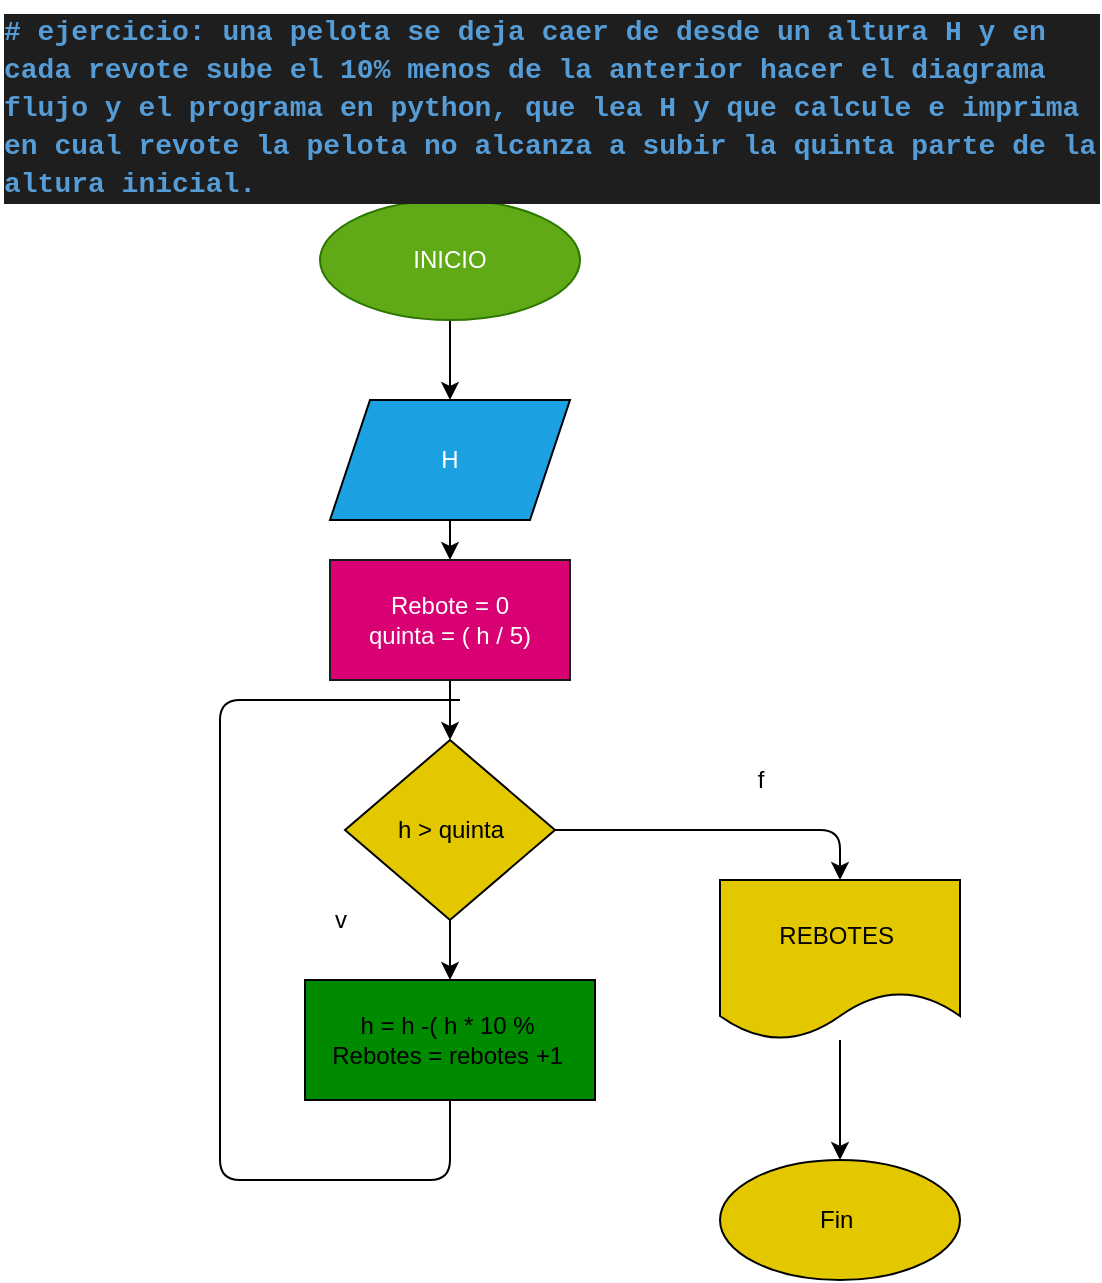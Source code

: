 <mxfile>
    <diagram id="8_PA1NcgBTZGNXaLOiLL" name="Página-1">
        <mxGraphModel dx="738" dy="1757" grid="1" gridSize="10" guides="1" tooltips="1" connect="1" arrows="1" fold="1" page="1" pageScale="1" pageWidth="827" pageHeight="1169" math="0" shadow="0">
            <root>
                <mxCell id="0"/>
                <mxCell id="1" parent="0"/>
                <mxCell id="6" value="" style="edgeStyle=none;html=1;" edge="1" parent="1" source="2" target="5">
                    <mxGeometry relative="1" as="geometry"/>
                </mxCell>
                <mxCell id="2" value="INICIO" style="ellipse;whiteSpace=wrap;html=1;fillColor=#60a917;strokeColor=#2D7600;fontColor=#ffffff;" vertex="1" parent="1">
                    <mxGeometry x="330" y="30" width="130" height="60" as="geometry"/>
                </mxCell>
                <mxCell id="9" value="" style="edgeStyle=none;html=1;" edge="1" parent="1" source="5" target="8">
                    <mxGeometry relative="1" as="geometry"/>
                </mxCell>
                <mxCell id="5" value="H" style="shape=parallelogram;perimeter=parallelogramPerimeter;whiteSpace=wrap;html=1;fixedSize=1;fillColor=#1ba1e2;fontColor=#ffffff;strokeColor=#000000;" vertex="1" parent="1">
                    <mxGeometry x="335" y="130" width="120" height="60" as="geometry"/>
                </mxCell>
                <mxCell id="7" value="&lt;div style=&quot;color: rgb(212, 212, 212); background-color: rgb(30, 30, 30); font-family: consolas, &amp;quot;courier new&amp;quot;, monospace; font-weight: normal; font-size: 14px; line-height: 19px;&quot;&gt;&lt;div&gt;&lt;span style=&quot;color: #569cd6 ; font-weight: bold&quot;&gt;# ejercicio: una pelota se deja caer de desde un altura H y en cada revote sube el 10% menos de la anterior hacer el diagrama flujo y el programa en python, que lea H y que calcule e imprima en cual revote la pelota no alcanza a subir la quinta parte de la altura inicial.&lt;/span&gt;&lt;/div&gt;&lt;/div&gt;" style="text;whiteSpace=wrap;html=1;" vertex="1" parent="1">
                    <mxGeometry x="170" y="-70" width="550" height="110" as="geometry"/>
                </mxCell>
                <mxCell id="11" value="" style="edgeStyle=none;html=1;" edge="1" parent="1" source="8" target="10">
                    <mxGeometry relative="1" as="geometry"/>
                </mxCell>
                <mxCell id="8" value="Rebote = 0&lt;br&gt;quinta = ( h / 5)&lt;br&gt;" style="whiteSpace=wrap;html=1;fillColor=#d80073;strokeColor=#1A1A1A;fontColor=#ffffff;" vertex="1" parent="1">
                    <mxGeometry x="335" y="210" width="120" height="60" as="geometry"/>
                </mxCell>
                <mxCell id="13" value="" style="edgeStyle=none;html=1;" edge="1" parent="1" source="10" target="12">
                    <mxGeometry relative="1" as="geometry"/>
                </mxCell>
                <mxCell id="15" value="" style="edgeStyle=none;html=1;" edge="1" parent="1" source="10" target="14">
                    <mxGeometry relative="1" as="geometry">
                        <Array as="points">
                            <mxPoint x="590" y="345"/>
                        </Array>
                    </mxGeometry>
                </mxCell>
                <mxCell id="10" value="h &amp;gt; quinta" style="rhombus;whiteSpace=wrap;html=1;fillColor=#e3c800;strokeColor=#000000;fontColor=#000000;" vertex="1" parent="1">
                    <mxGeometry x="342.5" y="300" width="105" height="90" as="geometry"/>
                </mxCell>
                <mxCell id="12" value="&lt;span style=&quot;color: rgb(0 , 0 , 0)&quot;&gt;h = h -( h * 10 %&amp;nbsp;&lt;/span&gt;&lt;br style=&quot;color: rgb(0 , 0 , 0)&quot;&gt;&lt;span style=&quot;color: rgb(0 , 0 , 0)&quot;&gt;Rebotes = rebotes +1&amp;nbsp;&lt;/span&gt;" style="whiteSpace=wrap;html=1;fillColor=#008a00;strokeColor=#000000;fontColor=#ffffff;" vertex="1" parent="1">
                    <mxGeometry x="322.5" y="420" width="145" height="60" as="geometry"/>
                </mxCell>
                <mxCell id="17" value="" style="edgeStyle=none;html=1;" edge="1" parent="1" source="14" target="16">
                    <mxGeometry relative="1" as="geometry"/>
                </mxCell>
                <mxCell id="14" value="REBOTES&amp;nbsp;" style="shape=document;whiteSpace=wrap;html=1;boundedLbl=1;fillColor=#e3c800;strokeColor=#000000;fontColor=#000000;" vertex="1" parent="1">
                    <mxGeometry x="530" y="370" width="120" height="80" as="geometry"/>
                </mxCell>
                <mxCell id="16" value="Fin&amp;nbsp;" style="ellipse;whiteSpace=wrap;html=1;fillColor=#e3c800;strokeColor=#000000;fontColor=#000000;" vertex="1" parent="1">
                    <mxGeometry x="530" y="510" width="120" height="60" as="geometry"/>
                </mxCell>
                <mxCell id="18" value="f" style="text;html=1;align=center;verticalAlign=middle;resizable=0;points=[];autosize=1;strokeColor=none;fillColor=none;" vertex="1" parent="1">
                    <mxGeometry x="540" y="310" width="20" height="20" as="geometry"/>
                </mxCell>
                <mxCell id="19" value="v" style="text;html=1;align=center;verticalAlign=middle;resizable=0;points=[];autosize=1;strokeColor=none;fillColor=none;" vertex="1" parent="1">
                    <mxGeometry x="330" y="380" width="20" height="20" as="geometry"/>
                </mxCell>
                <mxCell id="20" value="" style="endArrow=none;html=1;exitX=0.5;exitY=1;exitDx=0;exitDy=0;" edge="1" parent="1" source="12">
                    <mxGeometry width="50" height="50" relative="1" as="geometry">
                        <mxPoint x="290" y="500" as="sourcePoint"/>
                        <mxPoint x="400" y="280" as="targetPoint"/>
                        <Array as="points">
                            <mxPoint x="395" y="520"/>
                            <mxPoint x="280" y="520"/>
                            <mxPoint x="280" y="280"/>
                        </Array>
                    </mxGeometry>
                </mxCell>
            </root>
        </mxGraphModel>
    </diagram>
</mxfile>